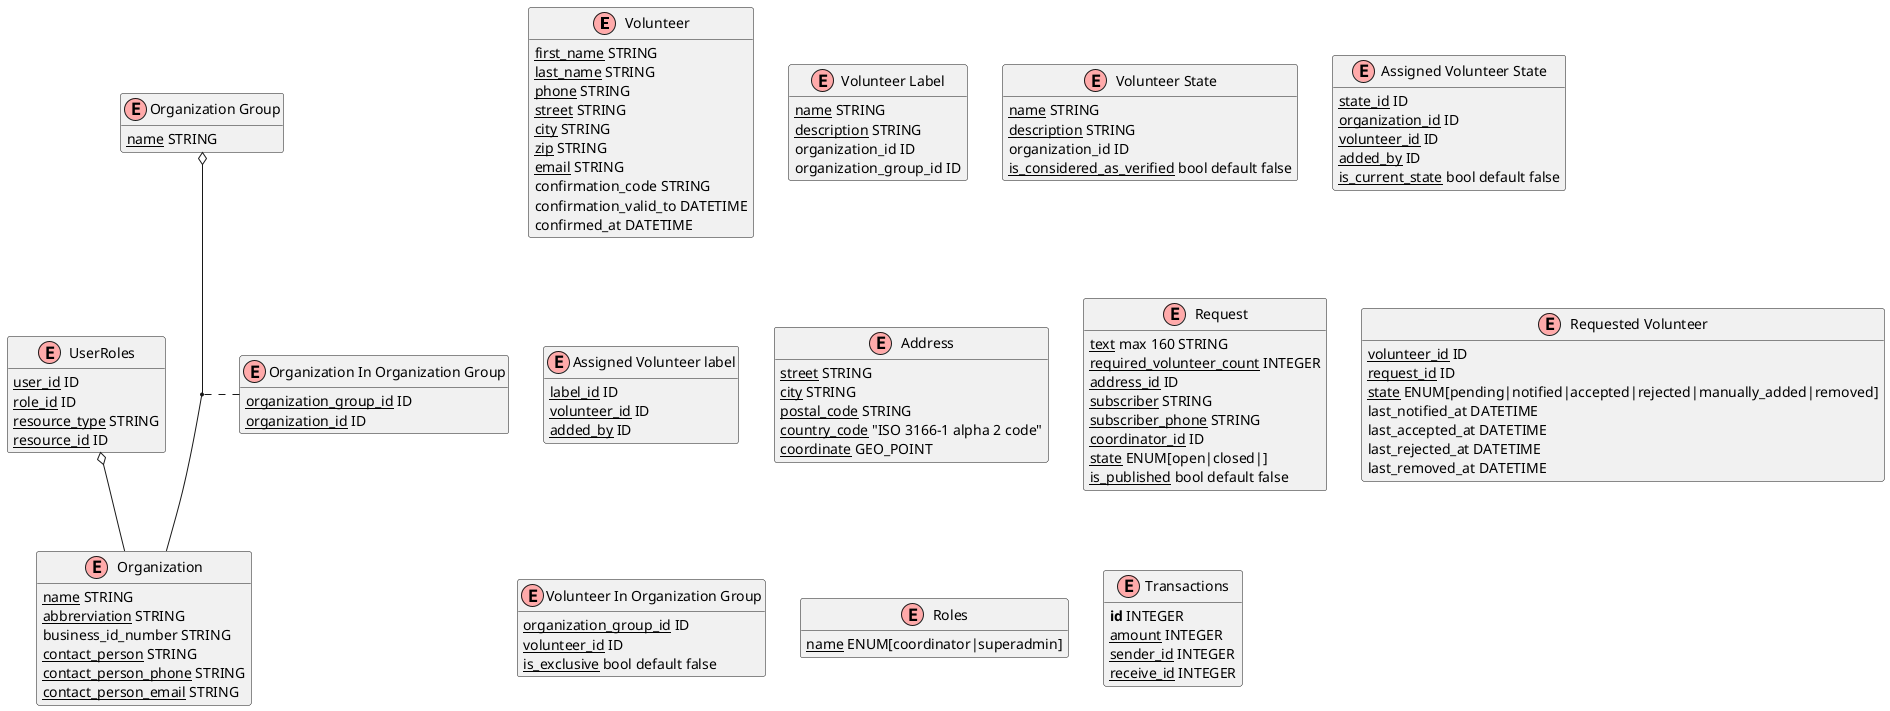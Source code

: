 @startuml

' uncomment the line below if you're using computer with a retina display
' skinparam dpi 300
!define Entity(name,desc) class name as "desc" << (E,#FFAAAA) >>
' we use bold for primary key
' green color for unique
' and underscore for not_null
!define primary_key(x) <b>x</b>
!define not_null(x) <u>x</u>
' other tags available:
' <i></i>
' <back:COLOR></color>, where color is a color name or html color code
' (#FFAACC)
' see: http://plantuml.com/classes.html#More
hide methods
hide stereotypes
' entities

Entity(volunteer, "Volunteer"){
  not_null(first_name) STRING
  not_null(last_name) STRING
  not_null(phone) STRING
  not_null(street) STRING
  not_null(city) STRING
  not_null(zip) STRING
  not_null(email) STRING
  confirmation_code STRING
  confirmation_valid_to DATETIME
  confirmed_at DATETIME
}

Entity(volunteer_label, "Volunteer Label"){
  not_null(name) STRING
  not_null(description) STRING
  organization_id ID
  organization_group_id ID
}



Entity(volunteer_state, "Volunteer State"){
  not_null(name) STRING
  not_null(description) STRING
  organization_id ID
  not_null(is_considered_as_verified) bool default false
}

Entity(assigned_volunteer_state, "Assigned Volunteer State"){
  not_null(state_id) ID
  not_null(organization_id) ID
  not_null(volunteer_id) ID
  not_null(added_by) ID
  not_null(is_current_state) bool default false
  'TODO nebude potrebovat to delat skrze organization group id
}



Entity(assigned_volunteer_label, "Assigned Volunteer label"){
  not_null(label_id) ID
  not_null(volunteer_id) ID
  not_null(added_by) ID
}

Entity(address, "Address"){
  not_null(street) STRING
  not_null(city) STRING
  not_null(postal_code) STRING
  not_null(country_code) "ISO 3166-1 alpha 2 code" 
  not_null(coordinate) GEO_POINT
}


Entity(request, "Request"){
  not_null(text) max 160 STRING
  not_null(required_volunteer_count) INTEGER
  not_null(address_id) ID
  not_null(subscriber) STRING 
  not_null(subscriber_phone) STRING 
  not_null(coordinator_id) ID 
  not_null(state) ENUM[open|closed|]
  not_null(is_published) bool default false
}
' TODO TOM on state, WTF is prislibeno?

Entity(requested_volunteer, "Requested Volunteer"){
  not_null(volunteer_id) ID
  not_null(request_id) ID
  not_null(state) ENUM[pending|notified|accepted|rejected|manually_added|removed]
  last_notified_at DATETIME
  last_accepted_at DATETIME
  last_rejected_at DATETIME
  last_removed_at DATETIME
}

' TODO: Mozna eventy


Entity(organization, "Organization") {
  not_null(name) STRING
  not_null(abbrerviation) STRING
  business_id_number STRING
  not_null(contact_person) STRING 
  not_null(contact_person_phone) STRING 
  not_null(contact_person_email) STRING
}



Entity(organization_group, "Organization Group") {
  not_null(name) STRING

}

Entity(volunteer_in_organization_group, "Volunteer In Organization Group"){
  not_null(organization_group_id) ID
  not_null(volunteer_id) ID
  not_null(is_exclusive) bool default false
}

Entity(organization_in_organization_group, "Organization In Organization Group"){
  not_null(organization_group_id) ID
  not_null(organization_id) ID
}

Entity(user, "Users"){
 ' Devise
}

Entity(user, "UserRoles"){
  not_null(user_id) ID
  not_null(role_id) ID
  not_null(resource_type) STRING
  not_null(resource_id) ID
}

Entity(roles, "Roles") {
  not_null(name) ENUM[coordinator|superadmin]
}




Entity(transactions, "Transactions") {
primary_key(id) INTEGER
not_null(amount) INTEGER
not_null(sender_id) INTEGER
not_null(receive_id) INTEGER
}
' relationships
organization_group 	o-- organization
(organization_group, organization) .- organization_in_organization_group
user o-- organization


@enduml